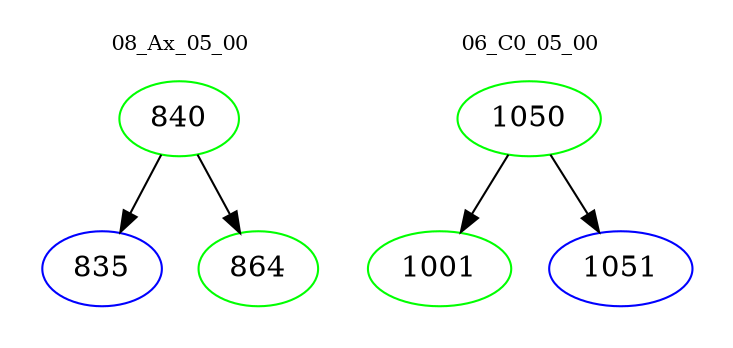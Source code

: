 digraph{
subgraph cluster_0 {
color = white
label = "08_Ax_05_00";
fontsize=10;
T0_840 [label="840", color="green"]
T0_840 -> T0_835 [color="black"]
T0_835 [label="835", color="blue"]
T0_840 -> T0_864 [color="black"]
T0_864 [label="864", color="green"]
}
subgraph cluster_1 {
color = white
label = "06_C0_05_00";
fontsize=10;
T1_1050 [label="1050", color="green"]
T1_1050 -> T1_1001 [color="black"]
T1_1001 [label="1001", color="green"]
T1_1050 -> T1_1051 [color="black"]
T1_1051 [label="1051", color="blue"]
}
}
